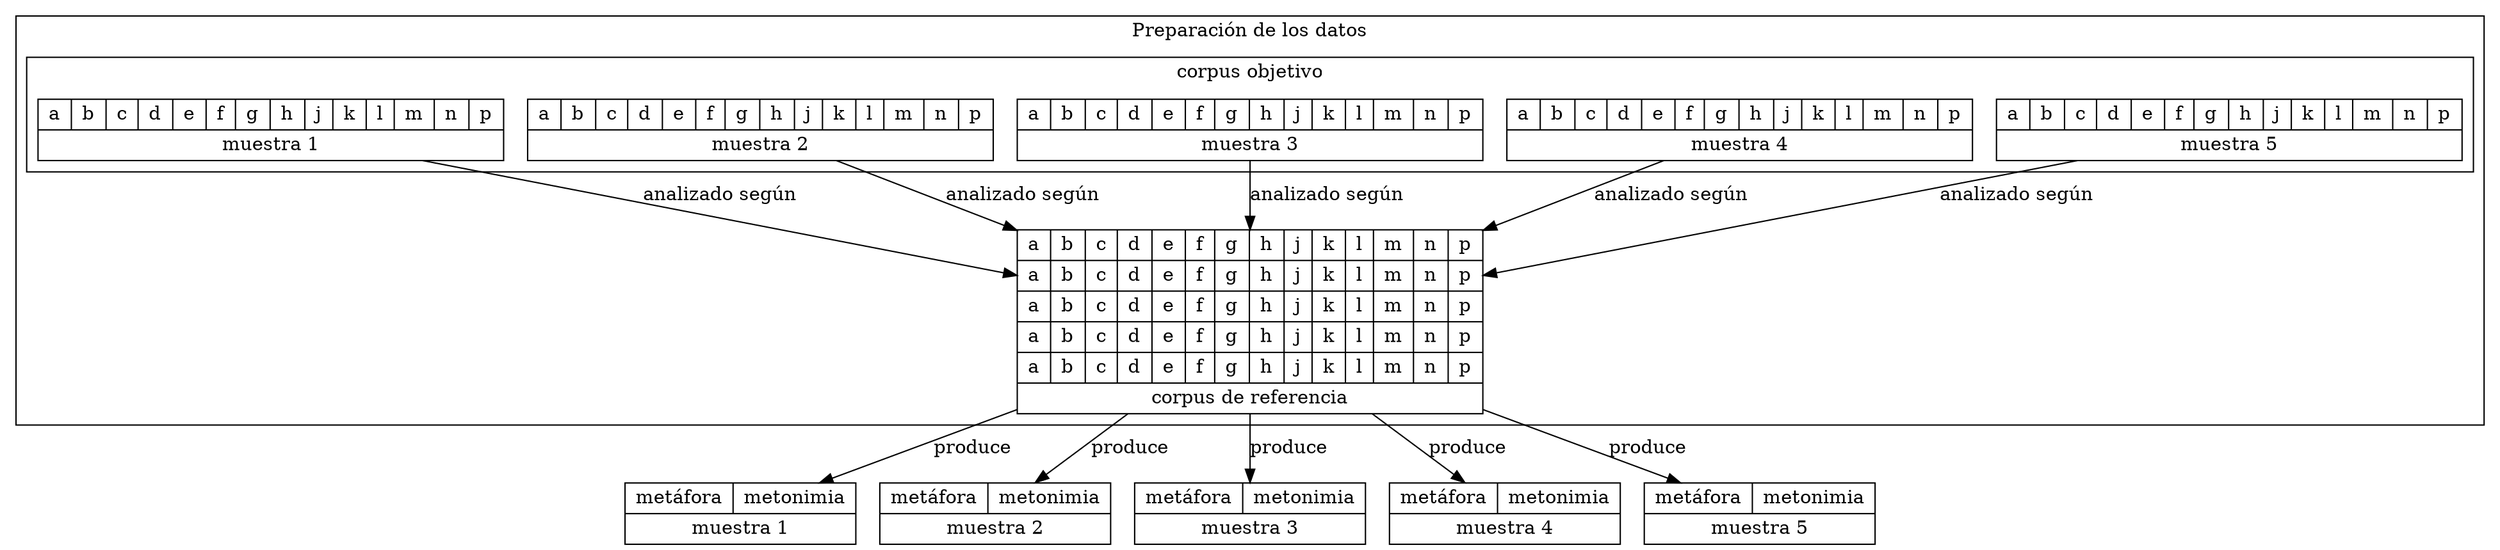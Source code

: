 digraph G {
    referencia [ shape=record label="{
    {a|b|c|d|e|f|g|h|j|k|l|m|n|p}|
    {a|b|c|d|e|f|g|h|j|k|l|m|n|p}|
    {a|b|c|d|e|f|g|h|j|k|l|m|n|p}|
    {a|b|c|d|e|f|g|h|j|k|l|m|n|p}|
    {a|b|c|d|e|f|g|h|j|k|l|m|n|p}|
    {corpus de referencia}}" ]
subgraph cluster_preparacion{
    label="Preparación de los datos"

subgraph cluster_objetivo{
    label="corpus objetivo"
    muestra1[ shape=record label="{{a|b|c|d|e|f|g|h|j|k|l|m|n|p}|{muestra 1}}" ]
    muestra2[ shape=record label="{{a|b|c|d|e|f|g|h|j|k|l|m|n|p}|{muestra 2}}" ]
    muestra3[ shape=record label="{{a|b|c|d|e|f|g|h|j|k|l|m|n|p}|{muestra 3}}" ]
    muestra4[ shape=record label="{{a|b|c|d|e|f|g|h|j|k|l|m|n|p}|{muestra 4}}" ]
    muestra5[ shape=record label="{{a|b|c|d|e|f|g|h|j|k|l|m|n|p}|{muestra 5}}" ]
}
  
{    
    edge [label="analizado según"]
    muestra1 -> referencia
    muestra2 -> referencia
        muestra3 -> referencia
    muestra4 -> referencia
        muestra5 -> referencia
}
}
 res1 [shape=record label="{{metáfora|metonimia}| muestra 1}"]
 res2 [shape=record label="{{metáfora|metonimia}| muestra 2}"]
 res3 [shape=record label="{{metáfora|metonimia}| muestra 3}"]
 res4 [shape=record label="{{metáfora|metonimia}| muestra 4}"]
 res5 [shape=record label="{{metáfora|metonimia}| muestra 5}"]
 

{
     edge [label="produce"]
 referencia -> res1
 referencia -> res2
 referencia -> res3
 referencia -> res4
 referencia -> res5
 }
}